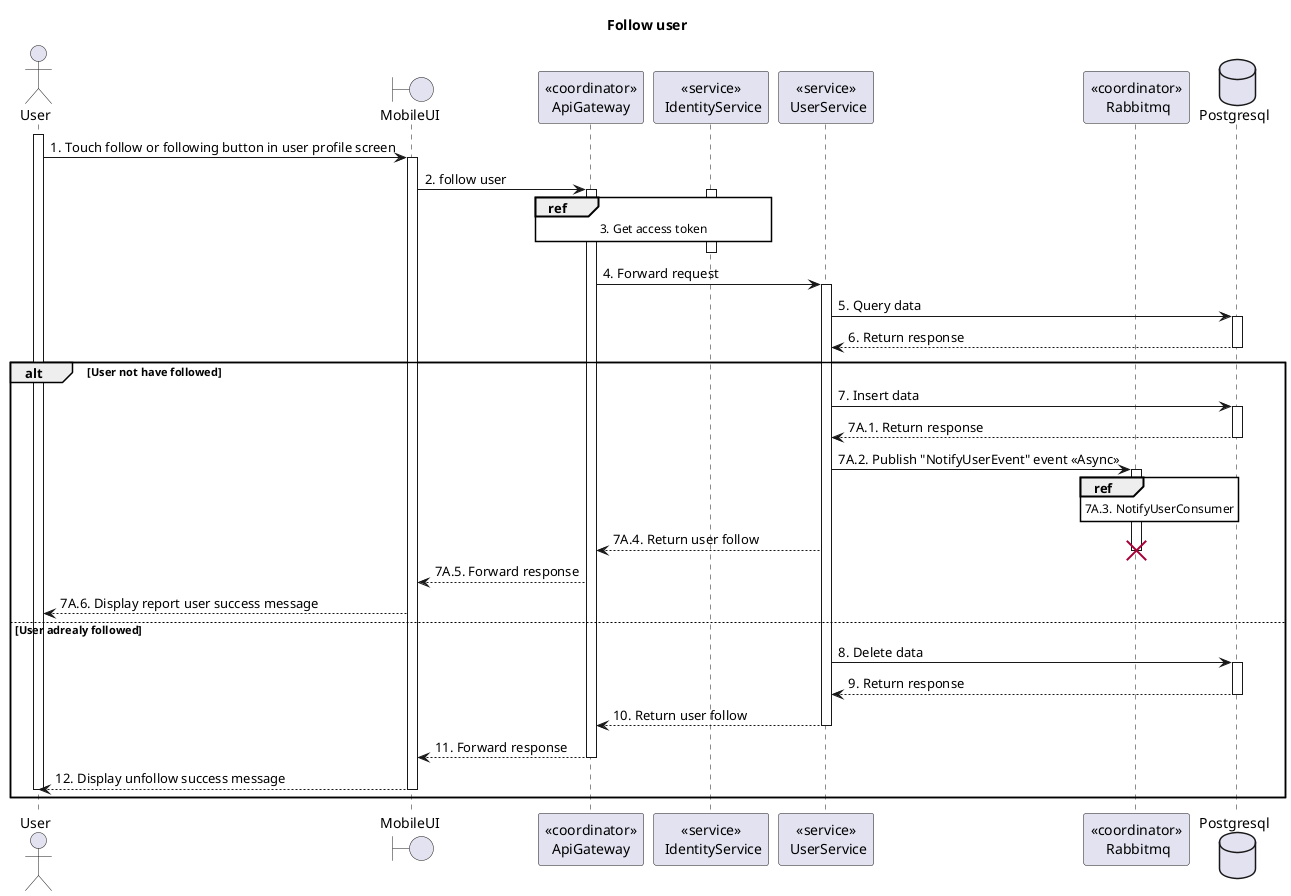 @startuml Sequence
title "Follow user"

' Style section
<style>
  sequenceDiagram {
    reference {
      BackGroundColor white
    }
}
</style>

actor User
activate User

boundary MobileUI
participant "<<coordinator>>\nApiGateway" as ApiGateway
participant "<<service>>\n IdentityService" as IdentityService
participant "<<service>>\n UserService" as UserService
participant "<<coordinator>>\n Rabbitmq" as Rabbitmq
database Postgresql

User -> MobileUI ++: 1. Touch follow or following button in user profile screen
MobileUI -> ApiGateway ++: 2. follow user

activate IdentityService
ref over ApiGateway, IdentityService: 3. Get access token
ApiGateway -[hidden]-> IdentityService
deactivate IdentityService

ApiGateway -> UserService ++: 4. Forward request

UserService -> Postgresql++: 5. Query data
UserService <-- Postgresql--: 6. Return response
alt User not have followed
  UserService -> Postgresql++: 7. Insert data
  UserService <-- Postgresql--: 7A.1. Return response
  UserService -> Rabbitmq: 7A.2. Publish "NotifyUserEvent" event <<Async>>
  activate Rabbitmq
  ref over Rabbitmq: 7A.3. NotifyUserConsumer
  ApiGateway <-- UserService: 7A.4. Return user follow
  destroy Rabbitmq
  MobileUI <-- ApiGateway: 7A.5. Forward response
  User <-- MobileUI: 7A.6. Display report user success message
else User adrealy followed
  UserService -> Postgresql++: 8. Delete data
  UserService <-- Postgresql--: 9. Return response
  ApiGateway <-- UserService--: 10. Return user follow
  MobileUI <-- ApiGateway--: 11. Forward response
  User <-- MobileUI--: 12. Display unfollow success message
  deactivate User
end alt
@enduml